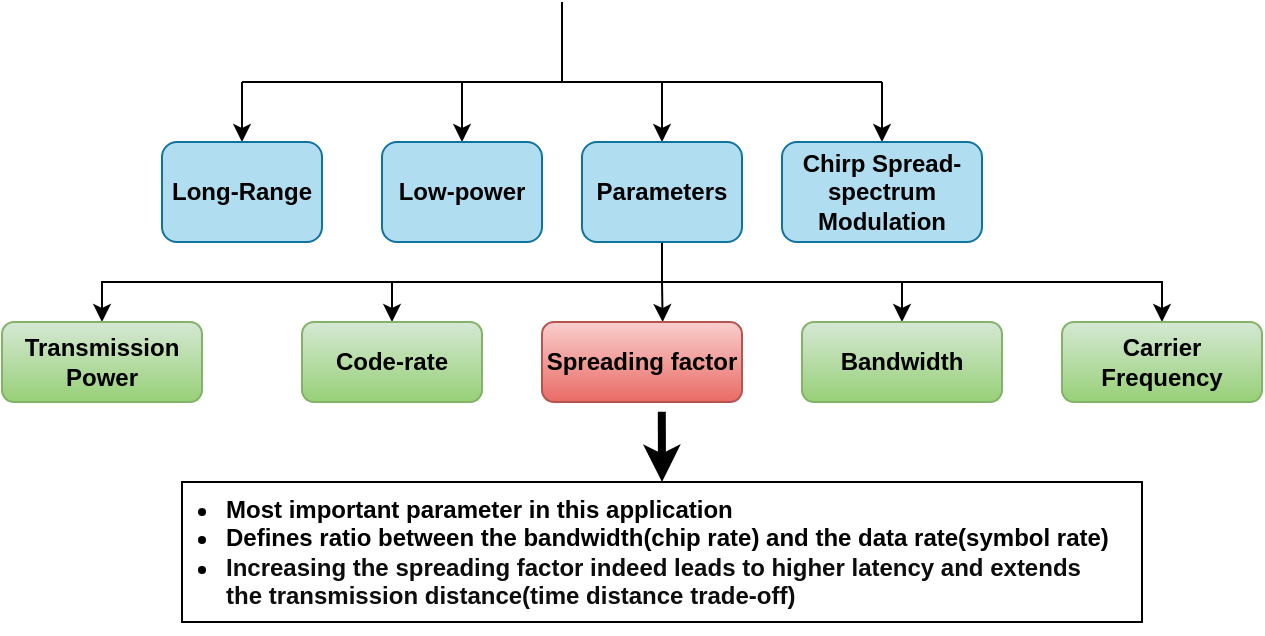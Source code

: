 <mxfile version="24.2.5" type="github">
  <diagram name="Page-1" id="IRcq6N_0sUGnp6VcJ2wl">
    <mxGraphModel dx="836" dy="442" grid="1" gridSize="10" guides="1" tooltips="1" connect="1" arrows="1" fold="1" page="1" pageScale="1" pageWidth="827" pageHeight="1169" math="0" shadow="0">
      <root>
        <mxCell id="0" />
        <mxCell id="1" parent="0" />
        <mxCell id="nTlnlcaScZj5eG_At7y3-2" value="" style="endArrow=none;html=1;rounded=0;" edge="1" parent="1">
          <mxGeometry width="50" height="50" relative="1" as="geometry">
            <mxPoint x="440" y="120" as="sourcePoint" />
            <mxPoint x="440" y="80" as="targetPoint" />
          </mxGeometry>
        </mxCell>
        <mxCell id="nTlnlcaScZj5eG_At7y3-3" value="" style="endArrow=none;html=1;rounded=0;" edge="1" parent="1">
          <mxGeometry width="50" height="50" relative="1" as="geometry">
            <mxPoint x="280" y="120" as="sourcePoint" />
            <mxPoint x="600" y="120" as="targetPoint" />
          </mxGeometry>
        </mxCell>
        <mxCell id="nTlnlcaScZj5eG_At7y3-4" value="" style="endArrow=classic;html=1;rounded=0;" edge="1" parent="1">
          <mxGeometry width="50" height="50" relative="1" as="geometry">
            <mxPoint x="280" y="120" as="sourcePoint" />
            <mxPoint x="280" y="150" as="targetPoint" />
          </mxGeometry>
        </mxCell>
        <mxCell id="nTlnlcaScZj5eG_At7y3-5" value="" style="endArrow=classic;html=1;rounded=0;" edge="1" parent="1">
          <mxGeometry width="50" height="50" relative="1" as="geometry">
            <mxPoint x="390" y="120" as="sourcePoint" />
            <mxPoint x="390" y="150" as="targetPoint" />
          </mxGeometry>
        </mxCell>
        <mxCell id="nTlnlcaScZj5eG_At7y3-6" value="" style="endArrow=classic;html=1;rounded=0;" edge="1" parent="1">
          <mxGeometry width="50" height="50" relative="1" as="geometry">
            <mxPoint x="600" y="120" as="sourcePoint" />
            <mxPoint x="600" y="150" as="targetPoint" />
          </mxGeometry>
        </mxCell>
        <mxCell id="nTlnlcaScZj5eG_At7y3-7" value="" style="endArrow=classic;html=1;rounded=0;" edge="1" parent="1">
          <mxGeometry width="50" height="50" relative="1" as="geometry">
            <mxPoint x="490" y="120" as="sourcePoint" />
            <mxPoint x="490" y="150" as="targetPoint" />
          </mxGeometry>
        </mxCell>
        <mxCell id="nTlnlcaScZj5eG_At7y3-8" value="Long-Range&lt;span style=&quot;font-family: monospace; font-size: 0px; text-align: start; text-wrap: nowrap;&quot;&gt;%3CmxGraphModel%3E%3Croot%3E%3CmxCell%20id%3D%220%22%2F%3E%3CmxCell%20id%3D%221%22%20parent%3D%220%22%2F%3E%3CmxCell%20id%3D%222%22%20value%3D%22%22%20style%3D%22endArrow%3Dclassic%3Bhtml%3D1%3Brounded%3D0%3B%22%20edge%3D%221%22%20parent%3D%221%22%3E%3CmxGeometry%20width%3D%2250%22%20height%3D%2250%22%20relative%3D%221%22%20as%3D%22geometry%22%3E%3CmxPoint%20x%3D%22600%22%20y%3D%22120%22%20as%3D%22sourcePoint%22%2F%3E%3CmxPoint%20x%3D%22600%22%20y%3D%22150%22%20as%3D%22targetPoint%22%2F%3E%3C%2FmxGeometry%3E%3C%2FmxCell%3E%3C%2Froot%3E%3C%2FmxGraphModel%3E&lt;/span&gt;" style="rounded=1;whiteSpace=wrap;html=1;fillColor=#b1ddf0;strokeColor=#10739e;fontStyle=1" vertex="1" parent="1">
          <mxGeometry x="240" y="150" width="80" height="50" as="geometry" />
        </mxCell>
        <mxCell id="nTlnlcaScZj5eG_At7y3-9" value="Low-power" style="rounded=1;whiteSpace=wrap;html=1;fillColor=#b1ddf0;strokeColor=#10739e;fontStyle=1" vertex="1" parent="1">
          <mxGeometry x="350" y="150" width="80" height="50" as="geometry" />
        </mxCell>
        <mxCell id="nTlnlcaScZj5eG_At7y3-16" style="edgeStyle=orthogonalEdgeStyle;rounded=0;orthogonalLoop=1;jettySize=auto;html=1;exitX=0.5;exitY=1;exitDx=0;exitDy=0;" edge="1" parent="1" source="nTlnlcaScZj5eG_At7y3-10">
          <mxGeometry relative="1" as="geometry">
            <mxPoint x="490.333" y="240" as="targetPoint" />
          </mxGeometry>
        </mxCell>
        <mxCell id="nTlnlcaScZj5eG_At7y3-24" style="edgeStyle=orthogonalEdgeStyle;rounded=0;orthogonalLoop=1;jettySize=auto;html=1;exitX=0.5;exitY=1;exitDx=0;exitDy=0;entryX=0.5;entryY=0;entryDx=0;entryDy=0;" edge="1" parent="1" source="nTlnlcaScZj5eG_At7y3-10" target="nTlnlcaScZj5eG_At7y3-13">
          <mxGeometry relative="1" as="geometry" />
        </mxCell>
        <mxCell id="nTlnlcaScZj5eG_At7y3-25" style="edgeStyle=orthogonalEdgeStyle;rounded=0;orthogonalLoop=1;jettySize=auto;html=1;exitX=0.5;exitY=1;exitDx=0;exitDy=0;" edge="1" parent="1" source="nTlnlcaScZj5eG_At7y3-10" target="nTlnlcaScZj5eG_At7y3-15">
          <mxGeometry relative="1" as="geometry" />
        </mxCell>
        <mxCell id="nTlnlcaScZj5eG_At7y3-26" style="edgeStyle=orthogonalEdgeStyle;rounded=0;orthogonalLoop=1;jettySize=auto;html=1;exitX=0.5;exitY=1;exitDx=0;exitDy=0;" edge="1" parent="1" source="nTlnlcaScZj5eG_At7y3-10" target="nTlnlcaScZj5eG_At7y3-18">
          <mxGeometry relative="1" as="geometry" />
        </mxCell>
        <mxCell id="nTlnlcaScZj5eG_At7y3-27" style="edgeStyle=orthogonalEdgeStyle;rounded=0;orthogonalLoop=1;jettySize=auto;html=1;exitX=0.5;exitY=1;exitDx=0;exitDy=0;entryX=0.5;entryY=0;entryDx=0;entryDy=0;" edge="1" parent="1" source="nTlnlcaScZj5eG_At7y3-10" target="nTlnlcaScZj5eG_At7y3-20">
          <mxGeometry relative="1" as="geometry" />
        </mxCell>
        <mxCell id="nTlnlcaScZj5eG_At7y3-10" value="Parameters" style="rounded=1;whiteSpace=wrap;html=1;fillColor=#b1ddf0;strokeColor=#10739e;fontStyle=1" vertex="1" parent="1">
          <mxGeometry x="450" y="150" width="80" height="50" as="geometry" />
        </mxCell>
        <mxCell id="nTlnlcaScZj5eG_At7y3-11" value="Chirp Spread-spectrum Modulation" style="rounded=1;whiteSpace=wrap;html=1;fillColor=#b1ddf0;strokeColor=#10739e;fontStyle=1" vertex="1" parent="1">
          <mxGeometry x="550" y="150" width="100" height="50" as="geometry" />
        </mxCell>
        <mxCell id="nTlnlcaScZj5eG_At7y3-13" value="Transmission Power" style="rounded=1;whiteSpace=wrap;html=1;fillColor=#d5e8d4;strokeColor=#82b366;fontStyle=1;gradientColor=#97d077;" vertex="1" parent="1">
          <mxGeometry x="160" y="240" width="100" height="40" as="geometry" />
        </mxCell>
        <mxCell id="nTlnlcaScZj5eG_At7y3-15" value="Code-rate" style="rounded=1;whiteSpace=wrap;html=1;fillColor=#d5e8d4;strokeColor=#82b366;fontStyle=1;gradientColor=#97d077;" vertex="1" parent="1">
          <mxGeometry x="310" y="240" width="90" height="40" as="geometry" />
        </mxCell>
        <mxCell id="nTlnlcaScZj5eG_At7y3-17" value="Spreading factor" style="rounded=1;whiteSpace=wrap;html=1;fillColor=#f8cecc;strokeColor=#b85450;fontStyle=1;gradientColor=#ea6b66;" vertex="1" parent="1">
          <mxGeometry x="430" y="240" width="100" height="40" as="geometry" />
        </mxCell>
        <mxCell id="nTlnlcaScZj5eG_At7y3-18" value="Bandwidth" style="rounded=1;whiteSpace=wrap;html=1;fillColor=#d5e8d4;strokeColor=#82b366;fontStyle=1;gradientColor=#97d077;" vertex="1" parent="1">
          <mxGeometry x="560" y="240" width="100" height="40" as="geometry" />
        </mxCell>
        <mxCell id="nTlnlcaScZj5eG_At7y3-20" value="Carrier Frequency" style="rounded=1;whiteSpace=wrap;html=1;fillColor=#d5e8d4;strokeColor=#82b366;fontStyle=1;gradientColor=#97d077;" vertex="1" parent="1">
          <mxGeometry x="690" y="240" width="100" height="40" as="geometry" />
        </mxCell>
        <mxCell id="nTlnlcaScZj5eG_At7y3-28" value="" style="endArrow=classic;html=1;rounded=0;exitX=0.599;exitY=1.121;exitDx=0;exitDy=0;exitPerimeter=0;strokeWidth=4;" edge="1" parent="1" source="nTlnlcaScZj5eG_At7y3-17">
          <mxGeometry width="50" height="50" relative="1" as="geometry">
            <mxPoint x="400" y="250" as="sourcePoint" />
            <mxPoint x="490" y="320" as="targetPoint" />
          </mxGeometry>
        </mxCell>
        <mxCell id="nTlnlcaScZj5eG_At7y3-29" value="" style="rounded=0;whiteSpace=wrap;html=1;" vertex="1" parent="1">
          <mxGeometry x="250" y="320" width="480" height="70" as="geometry" />
        </mxCell>
        <mxCell id="nTlnlcaScZj5eG_At7y3-30" value="&lt;ul&gt;&lt;li&gt;&lt;b&gt;Most important parameter in this application&lt;/b&gt;&lt;/li&gt;&lt;li&gt;&lt;b&gt;Defines ratio between the bandwidth(chip rate) and the data rate(symbol rate)&lt;/b&gt;&lt;/li&gt;&lt;li&gt;&lt;span style=&quot;color: rgb(13, 13, 13); white-space-collapse: preserve; background-color: rgb(255, 255, 255);&quot;&gt;&lt;font style=&quot;font-size: 12px;&quot;&gt;&lt;b style=&quot;&quot;&gt;Increasing the spreading factor indeed leads to higher latency and extends the transmission distance(time distance trade-off)&lt;/b&gt;&lt;/font&gt;&lt;/span&gt;&lt;br&gt;&lt;/li&gt;&lt;/ul&gt;" style="text;html=1;align=left;verticalAlign=middle;whiteSpace=wrap;rounded=0;" vertex="1" parent="1">
          <mxGeometry x="230" y="320" width="490" height="70" as="geometry" />
        </mxCell>
      </root>
    </mxGraphModel>
  </diagram>
</mxfile>
